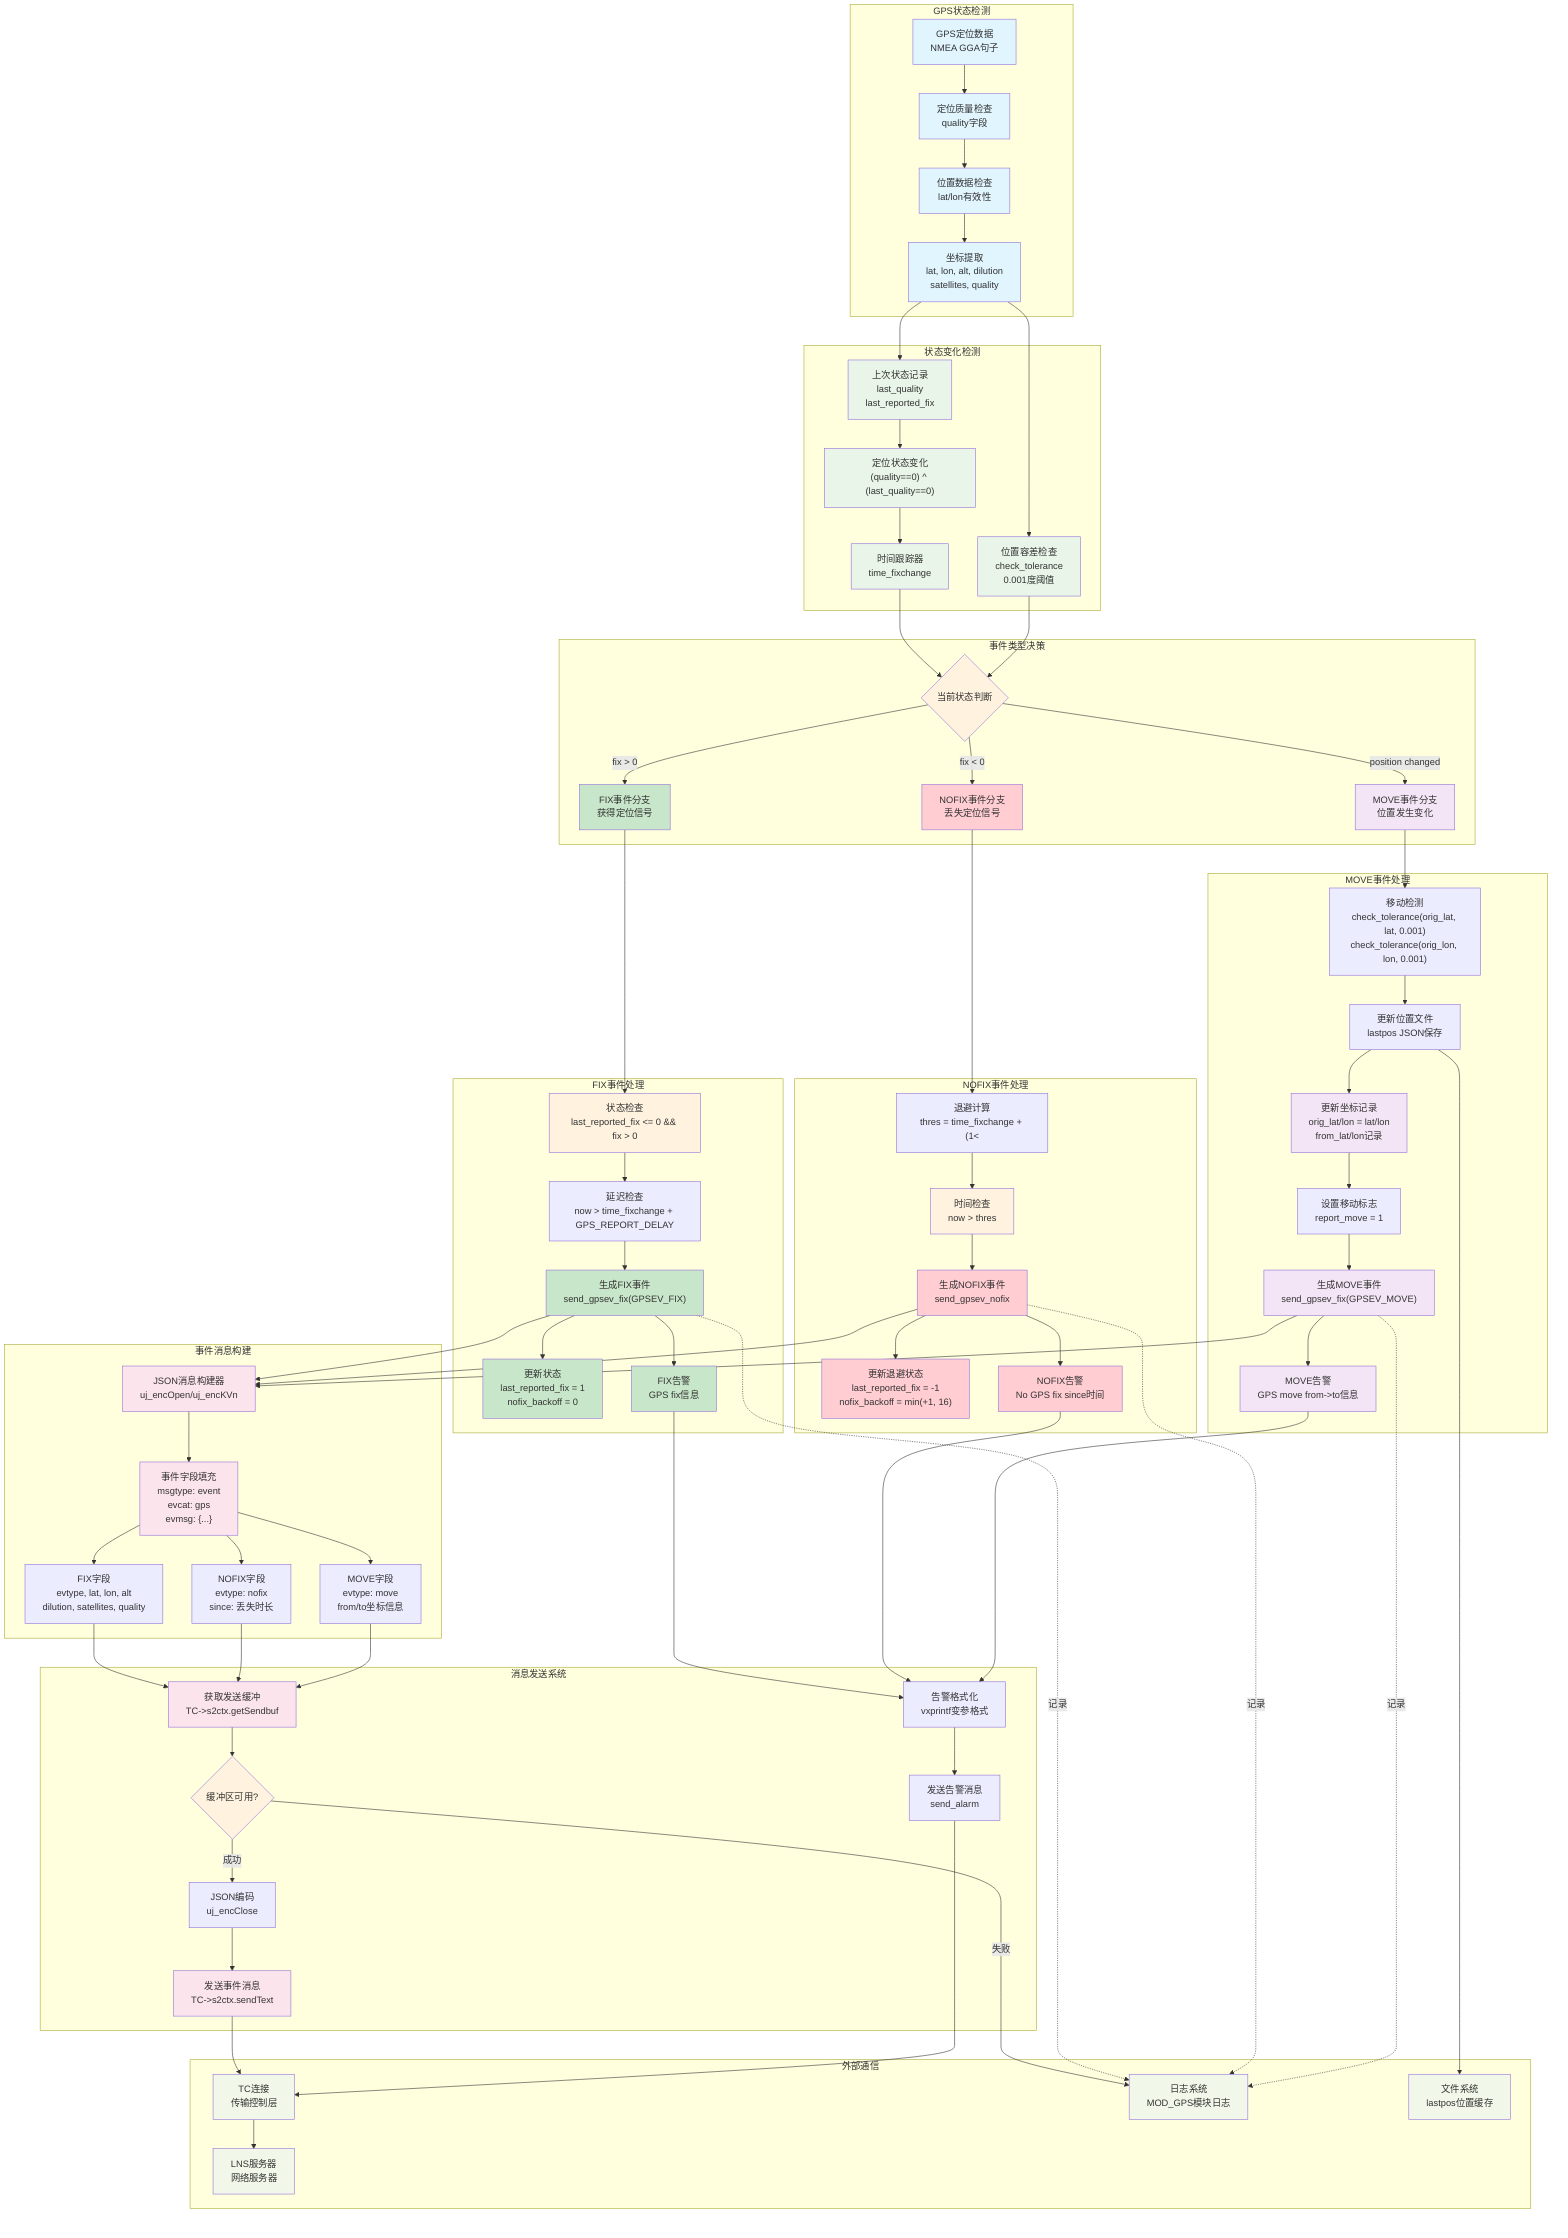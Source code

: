 graph TB
    %% GPS事件通知系统图
    %% 展示GPS状态变化的检测、事件生成和通知传递机制
    
    %% GPS状态输入
    subgraph "GPS状态检测"
        GPS_INPUT["GPS定位数据<br/>NMEA GGA句子"]
        QUALITY_CHECK["定位质量检查<br/>quality字段"]
        POSITION_CHECK["位置数据检查<br/>lat/lon有效性"]
        COORD_EXTRACT["坐标提取<br/>lat, lon, alt, dilution<br/>satellites, quality"]
    end
    
    %% 状态变化检测
    subgraph "状态变化检测"
        LAST_STATE["上次状态记录<br/>last_quality<br/>last_reported_fix"]
        FIX_CHANGE["定位状态变化<br/>(quality==0) ^ (last_quality==0)"]
        TIME_TRACKER["时间跟踪器<br/>time_fixchange"]
        POS_TOLERANCE["位置容差检查<br/>check_tolerance<br/>0.001度阈值"]
    end
    
    %% 事件类型决策
    subgraph "事件类型决策"
        STATUS_DECISION{"当前状态判断"}
        FIX_BRANCH["FIX事件分支<br/>获得定位信号"]
        NOFIX_BRANCH["NOFIX事件分支<br/>丢失定位信号"]
        MOVE_BRANCH["MOVE事件分支<br/>位置发生变化"]
    end
    
    %% FIX事件处理
    subgraph "FIX事件处理"
        FIX_DELAY_CHECK["延迟检查<br/>now > time_fixchange + GPS_REPORT_DELAY"]
        FIX_STATE_CHECK["状态检查<br/>last_reported_fix <= 0 && fix > 0"]
        FIX_EVENT_GEN["生成FIX事件<br/>send_gpsev_fix(GPSEV_FIX)"]
        FIX_STATE_UPDATE["更新状态<br/>last_reported_fix = 1<br/>nofix_backoff = 0"]
        FIX_ALARM["FIX告警<br/>GPS fix信息"]
    end
    
    %% NOFIX事件处理
    subgraph "NOFIX事件处理"
        NOFIX_BACKOFF_CALC["退避计算<br/>thres = time_fixchange + (1<<nofix_backoff)*delay"]
        NOFIX_TIME_CHECK["时间检查<br/>now > thres"]
        NOFIX_EVENT_GEN["生成NOFIX事件<br/>send_gpsev_nofix"]
        NOFIX_STATE_UPDATE["更新退避状态<br/>last_reported_fix = -1<br/>nofix_backoff = min(+1, 16)"]
        NOFIX_ALARM["NOFIX告警<br/>No GPS fix since时间"]
    end
    
    %% MOVE事件处理  
    subgraph "MOVE事件处理"
        MOVE_TOLERANCE["移动检测<br/>check_tolerance(orig_lat, lat, 0.001)<br/>check_tolerance(orig_lon, lon, 0.001)"]
        MOVE_FILE_UPDATE["更新位置文件<br/>lastpos JSON保存"]
        MOVE_COORD_UPDATE["更新坐标记录<br/>orig_lat/lon = lat/lon<br/>from_lat/lon记录"]
        MOVE_FLAG_SET["设置移动标志<br/>report_move = 1"]
        MOVE_EVENT_GEN["生成MOVE事件<br/>send_gpsev_fix(GPSEV_MOVE)"]
        MOVE_ALARM["MOVE告警<br/>GPS move from->to信息"]
    end
    
    %% 事件消息构建
    subgraph "事件消息构建"
        JSON_BUILDER["JSON消息构建器<br/>uj_encOpen/uj_encKVn"]
        EVENT_FIELDS["事件字段填充<br/>msgtype: event<br/>evcat: gps<br/>evmsg: {...}"]
        FIX_FIELDS["FIX字段<br/>evtype, lat, lon, alt<br/>dilution, satellites, quality"]
        NOFIX_FIELDS["NOFIX字段<br/>evtype: nofix<br/>since: 丢失时长"]
        MOVE_FIELDS["MOVE字段<br/>evtype: move<br/>from/to坐标信息"]
    end
    
    %% 消息发送系统
    subgraph "消息发送系统"
        BUFFER_GET["获取发送缓冲<br/>TC->s2ctx.getSendbuf"]
        BUFFER_CHECK{"缓冲区可用?"}
        JSON_ENCODE["JSON编码<br/>uj_encClose"]
        SEND_EVENT["发送事件消息<br/>TC->s2ctx.sendText"]
        SEND_ALARM["发送告警消息<br/>send_alarm"]
        ALARM_FORMAT["告警格式化<br/>vxprintf变参格式"]
    end
    
    %% 外部接口
    subgraph "外部通信"
        TC_CONNECTION["TC连接<br/>传输控制层"]
        LNS_SERVER["LNS服务器<br/>网络服务器"]
        LOG_SYSTEM["日志系统<br/>MOD_GPS模块日志"]
        FILE_SYSTEM["文件系统<br/>lastpos位置缓存"]
    end
    
    %% 数据流连接
    GPS_INPUT --> QUALITY_CHECK
    QUALITY_CHECK --> POSITION_CHECK
    POSITION_CHECK --> COORD_EXTRACT
    
    COORD_EXTRACT --> LAST_STATE
    LAST_STATE --> FIX_CHANGE
    FIX_CHANGE --> TIME_TRACKER
    COORD_EXTRACT --> POS_TOLERANCE
    
    TIME_TRACKER --> STATUS_DECISION
    POS_TOLERANCE --> STATUS_DECISION
    
    STATUS_DECISION -->|fix > 0| FIX_BRANCH
    STATUS_DECISION -->|fix < 0| NOFIX_BRANCH
    STATUS_DECISION -->|position changed| MOVE_BRANCH
    
    %% FIX事件流程
    FIX_BRANCH --> FIX_STATE_CHECK
    FIX_STATE_CHECK --> FIX_DELAY_CHECK
    FIX_DELAY_CHECK --> FIX_EVENT_GEN
    FIX_EVENT_GEN --> FIX_STATE_UPDATE
    FIX_EVENT_GEN --> FIX_ALARM
    
    %% NOFIX事件流程
    NOFIX_BRANCH --> NOFIX_BACKOFF_CALC
    NOFIX_BACKOFF_CALC --> NOFIX_TIME_CHECK
    NOFIX_TIME_CHECK --> NOFIX_EVENT_GEN
    NOFIX_EVENT_GEN --> NOFIX_STATE_UPDATE
    NOFIX_EVENT_GEN --> NOFIX_ALARM
    
    %% MOVE事件流程
    MOVE_BRANCH --> MOVE_TOLERANCE
    MOVE_TOLERANCE --> MOVE_FILE_UPDATE
    MOVE_FILE_UPDATE --> MOVE_COORD_UPDATE
    MOVE_COORD_UPDATE --> MOVE_FLAG_SET
    MOVE_FLAG_SET --> MOVE_EVENT_GEN
    MOVE_EVENT_GEN --> MOVE_ALARM
    
    %% 消息构建流程
    FIX_EVENT_GEN --> JSON_BUILDER
    NOFIX_EVENT_GEN --> JSON_BUILDER
    MOVE_EVENT_GEN --> JSON_BUILDER
    
    JSON_BUILDER --> EVENT_FIELDS
    EVENT_FIELDS --> FIX_FIELDS
    EVENT_FIELDS --> NOFIX_FIELDS
    EVENT_FIELDS --> MOVE_FIELDS
    
    FIX_FIELDS --> BUFFER_GET
    NOFIX_FIELDS --> BUFFER_GET
    MOVE_FIELDS --> BUFFER_GET
    
    %% 发送流程
    BUFFER_GET --> BUFFER_CHECK
    BUFFER_CHECK -->|失败| LOG_SYSTEM
    BUFFER_CHECK -->|成功| JSON_ENCODE
    JSON_ENCODE --> SEND_EVENT
    
    FIX_ALARM --> ALARM_FORMAT
    NOFIX_ALARM --> ALARM_FORMAT
    MOVE_ALARM --> ALARM_FORMAT
    ALARM_FORMAT --> SEND_ALARM
    
    %% 外部通信
    SEND_EVENT --> TC_CONNECTION
    SEND_ALARM --> TC_CONNECTION
    TC_CONNECTION --> LNS_SERVER
    MOVE_FILE_UPDATE --> FILE_SYSTEM
    
    %% 错误日志
    FIX_EVENT_GEN -.->|记录| LOG_SYSTEM
    NOFIX_EVENT_GEN -.->|记录| LOG_SYSTEM
    MOVE_EVENT_GEN -.->|记录| LOG_SYSTEM
    
    %% 颜色样式
    classDef input fill:#e1f5fe
    classDef detection fill:#e8f5e8
    classDef decision fill:#fff3e0
    classDef fixEvent fill:#c8e6c9
    classDef nofixEvent fill:#ffcdd2
    classDef moveEvent fill:#f3e5f5
    classDef message fill:#fce4ec
    classDef external fill:#f1f8e9
    
    class GPS_INPUT,QUALITY_CHECK,POSITION_CHECK,COORD_EXTRACT input
    class LAST_STATE,FIX_CHANGE,TIME_TRACKER,POS_TOLERANCE detection
    class STATUS_DECISION,FIX_STATE_CHECK,NOFIX_TIME_CHECK,BUFFER_CHECK decision
    class FIX_BRANCH,FIX_EVENT_GEN,FIX_STATE_UPDATE,FIX_ALARM fixEvent
    class NOFIX_BRANCH,NOFIX_EVENT_GEN,NOFIX_STATE_UPDATE,NOFIX_ALARM nofixEvent
    class MOVE_BRANCH,MOVE_EVENT_GEN,MOVE_COORD_UPDATE,MOVE_ALARM moveEvent
    class JSON_BUILDER,EVENT_FIELDS,BUFFER_GET,SEND_EVENT message
    class TC_CONNECTION,LNS_SERVER,LOG_SYSTEM,FILE_SYSTEM external